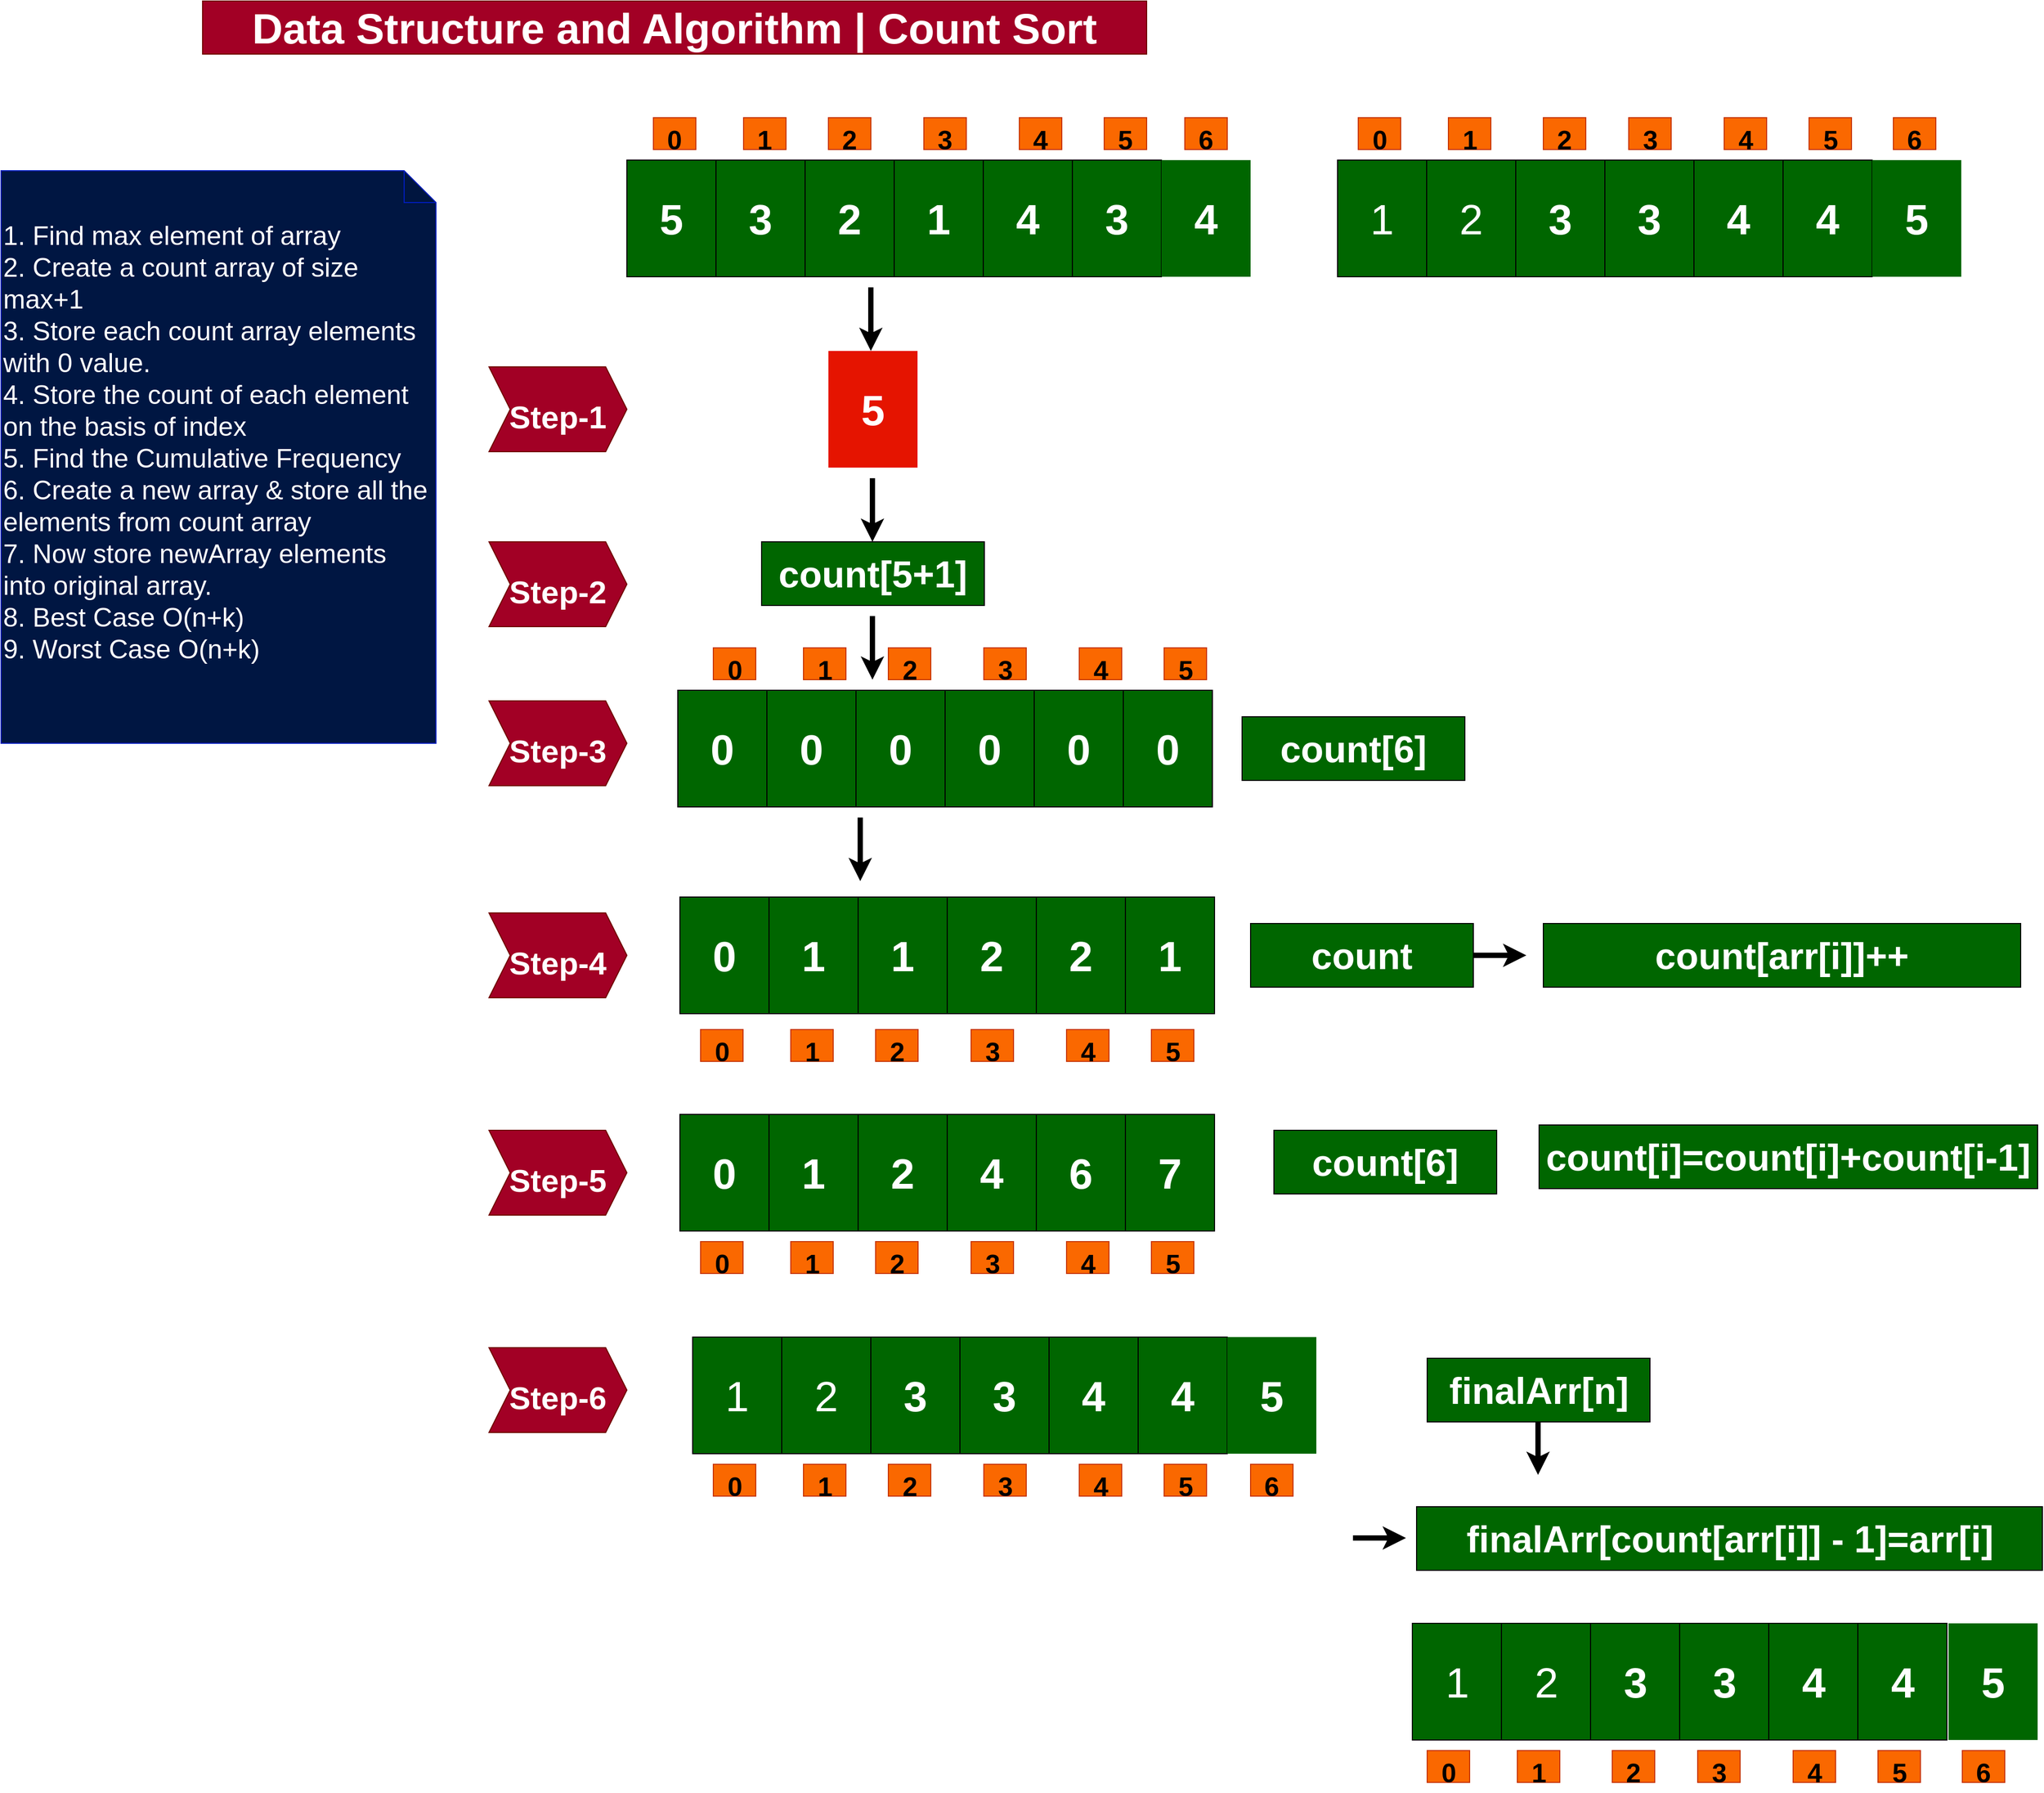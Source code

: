 <mxfile version="15.4.0" type="device"><diagram id="P6hFiLCrRRvm99fajC2Z" name="Page-1"><mxGraphModel dx="2326" dy="1727" grid="1" gridSize="10" guides="1" tooltips="1" connect="1" arrows="1" fold="1" page="1" pageScale="1" pageWidth="850" pageHeight="1100" math="0" shadow="0"><root><mxCell id="0"/><mxCell id="1" parent="0"/><mxCell id="8eHmPgFWq1E4BSLs0zsO-1" value="&lt;span&gt;&lt;font style=&quot;font-size: 40px&quot;&gt;Data Structure and Algorithm | Count Sort&lt;/font&gt;&lt;/span&gt;" style="rounded=0;whiteSpace=wrap;html=1;fillColor=#a20025;strokeColor=#6F0000;fontColor=#ffffff;fontStyle=1" vertex="1" parent="1"><mxGeometry x="-70" y="-40" width="890" height="50" as="geometry"/></mxCell><mxCell id="8eHmPgFWq1E4BSLs0zsO-3" value="&lt;span&gt;&lt;font&gt;&lt;span style=&quot;font-size: 25px ; font-weight: normal&quot;&gt;1. Find max element of array&lt;/span&gt;&lt;br&gt;&lt;span style=&quot;font-size: 25px ; font-weight: normal&quot;&gt;2. Create a count array of size max+1&lt;/span&gt;&lt;br&gt;&lt;span style=&quot;font-size: 25px ; font-weight: normal&quot;&gt;3. Store each count array elements with 0 value.&lt;/span&gt;&lt;br&gt;&lt;span style=&quot;font-size: 25px ; font-weight: normal&quot;&gt;4. &lt;/span&gt;&lt;span style=&quot;font-size: 25px ; font-weight: 400&quot;&gt;Store the count of each element on the basis of index&lt;br&gt;&lt;/span&gt;&lt;/font&gt;&lt;/span&gt;&lt;span style=&quot;font-size: 25px ; font-weight: 400&quot;&gt;5. Find the Cumulative Frequency&lt;br&gt;&lt;/span&gt;&lt;span style=&quot;font-size: 25px ; font-weight: 400&quot;&gt;6. Create a new array &amp;amp; store all the elements from count array&amp;nbsp;&lt;br&gt;7. Now store newArray elements into original array.&lt;/span&gt;&lt;span&gt;&lt;font&gt;&lt;br&gt;&lt;span style=&quot;font-size: 25px ; font-weight: normal&quot;&gt;8. Best Case O(n+k)&lt;br&gt;9. Worst&lt;/span&gt;&lt;/font&gt;&lt;/span&gt;&lt;span style=&quot;font-size: 25px ; font-weight: 400&quot;&gt;&amp;nbsp;Case O(n+k)&lt;/span&gt;&lt;span&gt;&lt;font style=&quot;font-size: 25px&quot;&gt;&lt;span style=&quot;font-weight: normal&quot;&gt;&lt;br&gt;&lt;/span&gt;&lt;br&gt;&lt;/font&gt;&lt;/span&gt;" style="shape=note;whiteSpace=wrap;html=1;backgroundOutline=1;darkOpacity=0.05;align=left;fontStyle=1;fillColor=#001642;strokeColor=#001DBC;fontColor=#ffffff;" vertex="1" parent="1"><mxGeometry x="-260" y="120" width="410" height="540" as="geometry"/></mxCell><mxCell id="8eHmPgFWq1E4BSLs0zsO-4" value="" style="shape=table;startSize=0;container=1;collapsible=0;childLayout=tableLayout;fontStyle=1;fontSize=40;fillColor=#006600;fontColor=#FFFFFF;" vertex="1" parent="1"><mxGeometry x="330" y="110" width="504" height="110" as="geometry"/></mxCell><mxCell id="8eHmPgFWq1E4BSLs0zsO-5" value="" style="shape=partialRectangle;collapsible=0;dropTarget=0;pointerEvents=0;fillColor=none;top=0;left=0;bottom=0;right=0;points=[[0,0.5],[1,0.5]];portConstraint=eastwest;" vertex="1" parent="8eHmPgFWq1E4BSLs0zsO-4"><mxGeometry width="504" height="110" as="geometry"/></mxCell><mxCell id="8eHmPgFWq1E4BSLs0zsO-6" value="&lt;b&gt;&lt;font color=&quot;#ffffff&quot; style=&quot;font-size: 40px&quot;&gt;5&lt;/font&gt;&lt;/b&gt;" style="shape=partialRectangle;html=1;whiteSpace=wrap;connectable=0;overflow=hidden;fillColor=none;top=0;left=0;bottom=0;right=0;pointerEvents=1;" vertex="1" parent="8eHmPgFWq1E4BSLs0zsO-5"><mxGeometry width="84" height="110" as="geometry"><mxRectangle width="84" height="110" as="alternateBounds"/></mxGeometry></mxCell><mxCell id="8eHmPgFWq1E4BSLs0zsO-7" value="&lt;span style=&quot;font-size: 40px;&quot;&gt;&lt;b style=&quot;font-size: 40px;&quot;&gt;3&lt;/b&gt;&lt;/span&gt;" style="shape=partialRectangle;html=1;whiteSpace=wrap;connectable=0;overflow=hidden;fillColor=none;top=0;left=0;bottom=0;right=0;pointerEvents=1;fontColor=#FFFFFF;fontSize=40;" vertex="1" parent="8eHmPgFWq1E4BSLs0zsO-5"><mxGeometry x="84" width="84" height="110" as="geometry"><mxRectangle width="84" height="110" as="alternateBounds"/></mxGeometry></mxCell><mxCell id="8eHmPgFWq1E4BSLs0zsO-8" value="&lt;span style=&quot;font-size: 40px;&quot;&gt;2&lt;/span&gt;" style="shape=partialRectangle;html=1;whiteSpace=wrap;connectable=0;overflow=hidden;fillColor=none;top=0;left=0;bottom=0;right=0;pointerEvents=1;fontColor=#FFFFFF;fontStyle=1;fontSize=40;" vertex="1" parent="8eHmPgFWq1E4BSLs0zsO-5"><mxGeometry x="168" width="84" height="110" as="geometry"><mxRectangle width="84" height="110" as="alternateBounds"/></mxGeometry></mxCell><mxCell id="8eHmPgFWq1E4BSLs0zsO-9" value="&lt;span style=&quot;font-size: 40px;&quot;&gt;1&lt;/span&gt;" style="shape=partialRectangle;html=1;whiteSpace=wrap;connectable=0;overflow=hidden;fillColor=none;top=0;left=0;bottom=0;right=0;pointerEvents=1;fontColor=#FFFFFF;fontStyle=1;fontSize=40;" vertex="1" parent="8eHmPgFWq1E4BSLs0zsO-5"><mxGeometry x="252" width="84" height="110" as="geometry"><mxRectangle width="84" height="110" as="alternateBounds"/></mxGeometry></mxCell><mxCell id="8eHmPgFWq1E4BSLs0zsO-10" value="&lt;span style=&quot;font-size: 40px;&quot;&gt;&lt;span style=&quot;font-size: 40px;&quot;&gt;4&lt;/span&gt;&lt;/span&gt;" style="shape=partialRectangle;html=1;whiteSpace=wrap;connectable=0;overflow=hidden;fillColor=none;top=0;left=0;bottom=0;right=0;pointerEvents=1;fontColor=#FFFFFF;fontStyle=1;fontSize=40;" vertex="1" parent="8eHmPgFWq1E4BSLs0zsO-5"><mxGeometry x="336" width="84" height="110" as="geometry"><mxRectangle width="84" height="110" as="alternateBounds"/></mxGeometry></mxCell><mxCell id="8eHmPgFWq1E4BSLs0zsO-17" value="&lt;span style=&quot;font-size: 40px;&quot;&gt;&lt;span style=&quot;font-size: 40px;&quot;&gt;3&lt;/span&gt;&lt;/span&gt;" style="shape=partialRectangle;html=1;whiteSpace=wrap;connectable=0;overflow=hidden;fillColor=none;top=0;left=0;bottom=0;right=0;pointerEvents=1;fontColor=#FFFFFF;fontStyle=1;fontSize=40;" vertex="1" parent="8eHmPgFWq1E4BSLs0zsO-5"><mxGeometry x="420" width="84" height="110" as="geometry"><mxRectangle width="84" height="110" as="alternateBounds"/></mxGeometry></mxCell><mxCell id="8eHmPgFWq1E4BSLs0zsO-18" value="&lt;font size=&quot;1&quot;&gt;&lt;b style=&quot;font-size: 25px&quot;&gt;0&lt;/b&gt;&lt;/font&gt;" style="rounded=0;whiteSpace=wrap;html=1;fontSize=40;fontColor=#000000;fillColor=#fa6800;strokeColor=#C73500;" vertex="1" parent="1"><mxGeometry x="355" y="70" width="40" height="30" as="geometry"/></mxCell><mxCell id="8eHmPgFWq1E4BSLs0zsO-19" value="&lt;font size=&quot;1&quot;&gt;&lt;b style=&quot;font-size: 25px&quot;&gt;2&lt;/b&gt;&lt;/font&gt;" style="rounded=0;whiteSpace=wrap;html=1;fontSize=40;fontColor=#000000;fillColor=#fa6800;strokeColor=#C73500;" vertex="1" parent="1"><mxGeometry x="520" y="70" width="40" height="30" as="geometry"/></mxCell><mxCell id="8eHmPgFWq1E4BSLs0zsO-20" value="&lt;font size=&quot;1&quot;&gt;&lt;b style=&quot;font-size: 25px&quot;&gt;1&lt;/b&gt;&lt;/font&gt;" style="rounded=0;whiteSpace=wrap;html=1;fontSize=40;fontColor=#000000;fillColor=#fa6800;strokeColor=#C73500;" vertex="1" parent="1"><mxGeometry x="440" y="70" width="40" height="30" as="geometry"/></mxCell><mxCell id="8eHmPgFWq1E4BSLs0zsO-21" value="&lt;font size=&quot;1&quot;&gt;&lt;b style=&quot;font-size: 25px&quot;&gt;4&lt;/b&gt;&lt;/font&gt;" style="rounded=0;whiteSpace=wrap;html=1;fontSize=40;fontColor=#000000;fillColor=#fa6800;strokeColor=#C73500;" vertex="1" parent="1"><mxGeometry x="700" y="70" width="40" height="30" as="geometry"/></mxCell><mxCell id="8eHmPgFWq1E4BSLs0zsO-22" value="&lt;font size=&quot;1&quot;&gt;&lt;b style=&quot;font-size: 25px&quot;&gt;3&lt;/b&gt;&lt;/font&gt;" style="rounded=0;whiteSpace=wrap;html=1;fontSize=40;fontColor=#000000;fillColor=#fa6800;strokeColor=#C73500;" vertex="1" parent="1"><mxGeometry x="610" y="70" width="40" height="30" as="geometry"/></mxCell><mxCell id="8eHmPgFWq1E4BSLs0zsO-23" value="&lt;font size=&quot;1&quot;&gt;&lt;b style=&quot;font-size: 25px&quot;&gt;5&lt;/b&gt;&lt;/font&gt;" style="rounded=0;whiteSpace=wrap;html=1;fontSize=40;fontColor=#000000;fillColor=#fa6800;strokeColor=#C73500;" vertex="1" parent="1"><mxGeometry x="780" y="70" width="40" height="30" as="geometry"/></mxCell><mxCell id="8eHmPgFWq1E4BSLs0zsO-24" value="" style="shape=table;startSize=0;container=1;collapsible=0;childLayout=tableLayout;fontStyle=1;fontSize=40;fillColor=#006600;fontColor=#FFFFFF;" vertex="1" parent="1"><mxGeometry x="330" y="110" width="504" height="110" as="geometry"/></mxCell><mxCell id="8eHmPgFWq1E4BSLs0zsO-25" value="" style="shape=partialRectangle;collapsible=0;dropTarget=0;pointerEvents=0;fillColor=none;top=0;left=0;bottom=0;right=0;points=[[0,0.5],[1,0.5]];portConstraint=eastwest;" vertex="1" parent="8eHmPgFWq1E4BSLs0zsO-24"><mxGeometry width="504" height="110" as="geometry"/></mxCell><mxCell id="8eHmPgFWq1E4BSLs0zsO-26" value="&lt;b&gt;&lt;font color=&quot;#ffffff&quot; style=&quot;font-size: 40px&quot;&gt;5&lt;/font&gt;&lt;/b&gt;" style="shape=partialRectangle;html=1;whiteSpace=wrap;connectable=0;overflow=hidden;fillColor=none;top=0;left=0;bottom=0;right=0;pointerEvents=1;" vertex="1" parent="8eHmPgFWq1E4BSLs0zsO-25"><mxGeometry width="84" height="110" as="geometry"><mxRectangle width="84" height="110" as="alternateBounds"/></mxGeometry></mxCell><mxCell id="8eHmPgFWq1E4BSLs0zsO-27" value="&lt;span style=&quot;font-size: 40px;&quot;&gt;&lt;b style=&quot;font-size: 40px;&quot;&gt;3&lt;/b&gt;&lt;/span&gt;" style="shape=partialRectangle;html=1;whiteSpace=wrap;connectable=0;overflow=hidden;fillColor=none;top=0;left=0;bottom=0;right=0;pointerEvents=1;fontColor=#FFFFFF;fontSize=40;" vertex="1" parent="8eHmPgFWq1E4BSLs0zsO-25"><mxGeometry x="84" width="84" height="110" as="geometry"><mxRectangle width="84" height="110" as="alternateBounds"/></mxGeometry></mxCell><mxCell id="8eHmPgFWq1E4BSLs0zsO-28" value="&lt;span style=&quot;font-size: 40px;&quot;&gt;2&lt;/span&gt;" style="shape=partialRectangle;html=1;whiteSpace=wrap;connectable=0;overflow=hidden;fillColor=none;top=0;left=0;bottom=0;right=0;pointerEvents=1;fontColor=#FFFFFF;fontStyle=1;fontSize=40;" vertex="1" parent="8eHmPgFWq1E4BSLs0zsO-25"><mxGeometry x="168" width="84" height="110" as="geometry"><mxRectangle width="84" height="110" as="alternateBounds"/></mxGeometry></mxCell><mxCell id="8eHmPgFWq1E4BSLs0zsO-29" value="&lt;span style=&quot;font-size: 40px;&quot;&gt;1&lt;/span&gt;" style="shape=partialRectangle;html=1;whiteSpace=wrap;connectable=0;overflow=hidden;fillColor=none;top=0;left=0;bottom=0;right=0;pointerEvents=1;fontColor=#FFFFFF;fontStyle=1;fontSize=40;" vertex="1" parent="8eHmPgFWq1E4BSLs0zsO-25"><mxGeometry x="252" width="84" height="110" as="geometry"><mxRectangle width="84" height="110" as="alternateBounds"/></mxGeometry></mxCell><mxCell id="8eHmPgFWq1E4BSLs0zsO-30" value="&lt;span style=&quot;font-size: 40px;&quot;&gt;&lt;span style=&quot;font-size: 40px;&quot;&gt;4&lt;/span&gt;&lt;/span&gt;" style="shape=partialRectangle;html=1;whiteSpace=wrap;connectable=0;overflow=hidden;fillColor=none;top=0;left=0;bottom=0;right=0;pointerEvents=1;fontColor=#FFFFFF;fontStyle=1;fontSize=40;" vertex="1" parent="8eHmPgFWq1E4BSLs0zsO-25"><mxGeometry x="336" width="84" height="110" as="geometry"><mxRectangle width="84" height="110" as="alternateBounds"/></mxGeometry></mxCell><mxCell id="8eHmPgFWq1E4BSLs0zsO-31" value="&lt;span style=&quot;font-size: 40px;&quot;&gt;&lt;span style=&quot;font-size: 40px;&quot;&gt;3&lt;/span&gt;&lt;/span&gt;" style="shape=partialRectangle;html=1;whiteSpace=wrap;connectable=0;overflow=hidden;fillColor=none;top=0;left=0;bottom=0;right=0;pointerEvents=1;fontColor=#FFFFFF;fontStyle=1;fontSize=40;" vertex="1" parent="8eHmPgFWq1E4BSLs0zsO-25"><mxGeometry x="420" width="84" height="110" as="geometry"><mxRectangle width="84" height="110" as="alternateBounds"/></mxGeometry></mxCell><mxCell id="8eHmPgFWq1E4BSLs0zsO-32" value="&lt;font size=&quot;1&quot;&gt;&lt;b style=&quot;font-size: 25px&quot;&gt;5&lt;/b&gt;&lt;/font&gt;" style="rounded=0;whiteSpace=wrap;html=1;fontSize=40;fontColor=#000000;fillColor=#fa6800;strokeColor=#C73500;" vertex="1" parent="1"><mxGeometry x="780" y="70" width="40" height="30" as="geometry"/></mxCell><mxCell id="8eHmPgFWq1E4BSLs0zsO-33" value="&lt;font size=&quot;1&quot;&gt;&lt;b style=&quot;font-size: 25px&quot;&gt;4&lt;/b&gt;&lt;/font&gt;" style="rounded=0;whiteSpace=wrap;html=1;fontSize=40;fontColor=#000000;fillColor=#fa6800;strokeColor=#C73500;" vertex="1" parent="1"><mxGeometry x="700" y="70" width="40" height="30" as="geometry"/></mxCell><mxCell id="8eHmPgFWq1E4BSLs0zsO-34" value="&lt;font size=&quot;1&quot;&gt;&lt;b style=&quot;font-size: 25px&quot;&gt;3&lt;/b&gt;&lt;/font&gt;" style="rounded=0;whiteSpace=wrap;html=1;fontSize=40;fontColor=#000000;fillColor=#fa6800;strokeColor=#C73500;" vertex="1" parent="1"><mxGeometry x="610" y="70" width="40" height="30" as="geometry"/></mxCell><mxCell id="8eHmPgFWq1E4BSLs0zsO-35" value="&lt;font size=&quot;1&quot;&gt;&lt;b style=&quot;font-size: 25px&quot;&gt;2&lt;/b&gt;&lt;/font&gt;" style="rounded=0;whiteSpace=wrap;html=1;fontSize=40;fontColor=#000000;fillColor=#fa6800;strokeColor=#C73500;" vertex="1" parent="1"><mxGeometry x="520" y="70" width="40" height="30" as="geometry"/></mxCell><mxCell id="8eHmPgFWq1E4BSLs0zsO-36" value="" style="endArrow=classic;html=1;rounded=0;fontSize=50;fontColor=#FFFFFF;edgeStyle=orthogonalEdgeStyle;strokeWidth=5;" edge="1" parent="1"><mxGeometry width="50" height="50" relative="1" as="geometry"><mxPoint x="560" y="230" as="sourcePoint"/><mxPoint x="560" y="290" as="targetPoint"/></mxGeometry></mxCell><mxCell id="8eHmPgFWq1E4BSLs0zsO-37" value="&lt;b&gt;&lt;font color=&quot;#ffffff&quot; style=&quot;font-size: 40px&quot;&gt;5&lt;/font&gt;&lt;/b&gt;" style="shape=partialRectangle;html=1;whiteSpace=wrap;connectable=0;overflow=hidden;fillColor=#e51400;top=0;left=0;bottom=0;right=0;pointerEvents=1;strokeColor=#B20000;fontColor=#ffffff;" vertex="1" parent="1"><mxGeometry x="520" y="290" width="84" height="110" as="geometry"><mxRectangle width="84" height="110" as="alternateBounds"/></mxGeometry></mxCell><mxCell id="8eHmPgFWq1E4BSLs0zsO-38" value="&lt;font style=&quot;font-size: 35px&quot;&gt;&lt;b style=&quot;font-size: 35px&quot;&gt;count[5+1]&lt;/b&gt;&lt;/font&gt;" style="rounded=0;whiteSpace=wrap;html=1;fontSize=35;fontColor=#FFFFFF;fillColor=#006600;" vertex="1" parent="1"><mxGeometry x="457" y="470" width="210" height="60" as="geometry"/></mxCell><mxCell id="8eHmPgFWq1E4BSLs0zsO-39" value="" style="endArrow=classic;html=1;rounded=0;fontSize=50;fontColor=#FFFFFF;edgeStyle=orthogonalEdgeStyle;strokeWidth=5;" edge="1" parent="1"><mxGeometry width="50" height="50" relative="1" as="geometry"><mxPoint x="561.5" y="410" as="sourcePoint"/><mxPoint x="561.5" y="470" as="targetPoint"/></mxGeometry></mxCell><mxCell id="8eHmPgFWq1E4BSLs0zsO-42" value="&lt;font style=&quot;font-size: 30px&quot;&gt;&lt;b&gt;Step-1&lt;/b&gt;&lt;/font&gt;" style="shape=step;perimeter=stepPerimeter;whiteSpace=wrap;html=1;fixedSize=1;fontSize=50;fontColor=#ffffff;fillColor=#a20025;strokeColor=#6F0000;" vertex="1" parent="1"><mxGeometry x="200" y="305" width="130" height="80" as="geometry"/></mxCell><mxCell id="8eHmPgFWq1E4BSLs0zsO-43" value="&lt;font style=&quot;font-size: 30px&quot;&gt;&lt;b&gt;Step-2&lt;/b&gt;&lt;/font&gt;" style="shape=step;perimeter=stepPerimeter;whiteSpace=wrap;html=1;fixedSize=1;fontSize=50;fontColor=#ffffff;fillColor=#a20025;strokeColor=#6F0000;" vertex="1" parent="1"><mxGeometry x="200" y="470" width="130" height="80" as="geometry"/></mxCell><mxCell id="8eHmPgFWq1E4BSLs0zsO-44" value="&lt;font style=&quot;font-size: 30px&quot;&gt;&lt;b&gt;Step-3&lt;/b&gt;&lt;/font&gt;" style="shape=step;perimeter=stepPerimeter;whiteSpace=wrap;html=1;fixedSize=1;fontSize=50;fontColor=#ffffff;fillColor=#a20025;strokeColor=#6F0000;" vertex="1" parent="1"><mxGeometry x="200" y="620" width="130" height="80" as="geometry"/></mxCell><mxCell id="8eHmPgFWq1E4BSLs0zsO-45" value="" style="endArrow=classic;html=1;rounded=0;fontSize=50;fontColor=#FFFFFF;edgeStyle=orthogonalEdgeStyle;strokeWidth=5;" edge="1" parent="1"><mxGeometry width="50" height="50" relative="1" as="geometry"><mxPoint x="561.5" y="540" as="sourcePoint"/><mxPoint x="561.5" y="600" as="targetPoint"/></mxGeometry></mxCell><mxCell id="8eHmPgFWq1E4BSLs0zsO-46" value="" style="shape=table;startSize=0;container=1;collapsible=0;childLayout=tableLayout;fontStyle=1;fontSize=40;fillColor=#006600;fontColor=#FFFFFF;" vertex="1" parent="1"><mxGeometry x="378" y="610" width="504" height="110" as="geometry"/></mxCell><mxCell id="8eHmPgFWq1E4BSLs0zsO-47" value="" style="shape=partialRectangle;collapsible=0;dropTarget=0;pointerEvents=0;fillColor=none;top=0;left=0;bottom=0;right=0;points=[[0,0.5],[1,0.5]];portConstraint=eastwest;" vertex="1" parent="8eHmPgFWq1E4BSLs0zsO-46"><mxGeometry width="504" height="110" as="geometry"/></mxCell><mxCell id="8eHmPgFWq1E4BSLs0zsO-48" value="&lt;b&gt;&lt;font color=&quot;#ffffff&quot; style=&quot;font-size: 40px&quot;&gt;0&lt;/font&gt;&lt;/b&gt;" style="shape=partialRectangle;html=1;whiteSpace=wrap;connectable=0;overflow=hidden;fillColor=none;top=0;left=0;bottom=0;right=0;pointerEvents=1;" vertex="1" parent="8eHmPgFWq1E4BSLs0zsO-47"><mxGeometry width="84" height="110" as="geometry"><mxRectangle width="84" height="110" as="alternateBounds"/></mxGeometry></mxCell><mxCell id="8eHmPgFWq1E4BSLs0zsO-49" value="&lt;span style=&quot;font-size: 40px&quot;&gt;&lt;b style=&quot;font-size: 40px&quot;&gt;0&lt;/b&gt;&lt;/span&gt;" style="shape=partialRectangle;html=1;whiteSpace=wrap;connectable=0;overflow=hidden;fillColor=none;top=0;left=0;bottom=0;right=0;pointerEvents=1;fontColor=#FFFFFF;fontSize=40;" vertex="1" parent="8eHmPgFWq1E4BSLs0zsO-47"><mxGeometry x="84" width="84" height="110" as="geometry"><mxRectangle width="84" height="110" as="alternateBounds"/></mxGeometry></mxCell><mxCell id="8eHmPgFWq1E4BSLs0zsO-50" value="&lt;span style=&quot;font-size: 40px&quot;&gt;0&lt;/span&gt;" style="shape=partialRectangle;html=1;whiteSpace=wrap;connectable=0;overflow=hidden;fillColor=none;top=0;left=0;bottom=0;right=0;pointerEvents=1;fontColor=#FFFFFF;fontStyle=1;fontSize=40;" vertex="1" parent="8eHmPgFWq1E4BSLs0zsO-47"><mxGeometry x="168" width="84" height="110" as="geometry"><mxRectangle width="84" height="110" as="alternateBounds"/></mxGeometry></mxCell><mxCell id="8eHmPgFWq1E4BSLs0zsO-51" value="&lt;span style=&quot;font-size: 40px&quot;&gt;0&lt;/span&gt;" style="shape=partialRectangle;html=1;whiteSpace=wrap;connectable=0;overflow=hidden;fillColor=none;top=0;left=0;bottom=0;right=0;pointerEvents=1;fontColor=#FFFFFF;fontStyle=1;fontSize=40;" vertex="1" parent="8eHmPgFWq1E4BSLs0zsO-47"><mxGeometry x="252" width="84" height="110" as="geometry"><mxRectangle width="84" height="110" as="alternateBounds"/></mxGeometry></mxCell><mxCell id="8eHmPgFWq1E4BSLs0zsO-52" value="&lt;span style=&quot;font-size: 40px&quot;&gt;&lt;span style=&quot;font-size: 40px&quot;&gt;0&lt;/span&gt;&lt;/span&gt;" style="shape=partialRectangle;html=1;whiteSpace=wrap;connectable=0;overflow=hidden;fillColor=none;top=0;left=0;bottom=0;right=0;pointerEvents=1;fontColor=#FFFFFF;fontStyle=1;fontSize=40;" vertex="1" parent="8eHmPgFWq1E4BSLs0zsO-47"><mxGeometry x="336" width="84" height="110" as="geometry"><mxRectangle width="84" height="110" as="alternateBounds"/></mxGeometry></mxCell><mxCell id="8eHmPgFWq1E4BSLs0zsO-53" value="&lt;span style=&quot;font-size: 40px&quot;&gt;&lt;span style=&quot;font-size: 40px&quot;&gt;0&lt;/span&gt;&lt;/span&gt;" style="shape=partialRectangle;html=1;whiteSpace=wrap;connectable=0;overflow=hidden;fillColor=none;top=0;left=0;bottom=0;right=0;pointerEvents=1;fontColor=#FFFFFF;fontStyle=1;fontSize=40;" vertex="1" parent="8eHmPgFWq1E4BSLs0zsO-47"><mxGeometry x="420" width="84" height="110" as="geometry"><mxRectangle width="84" height="110" as="alternateBounds"/></mxGeometry></mxCell><mxCell id="8eHmPgFWq1E4BSLs0zsO-54" value="&lt;font style=&quot;font-size: 30px&quot;&gt;&lt;b&gt;Step-4&lt;/b&gt;&lt;/font&gt;" style="shape=step;perimeter=stepPerimeter;whiteSpace=wrap;html=1;fixedSize=1;fontSize=50;fontColor=#ffffff;fillColor=#a20025;strokeColor=#6F0000;" vertex="1" parent="1"><mxGeometry x="200" y="820" width="130" height="80" as="geometry"/></mxCell><mxCell id="8eHmPgFWq1E4BSLs0zsO-55" value="" style="endArrow=classic;html=1;rounded=0;fontSize=50;fontColor=#FFFFFF;edgeStyle=orthogonalEdgeStyle;strokeWidth=5;" edge="1" parent="1"><mxGeometry width="50" height="50" relative="1" as="geometry"><mxPoint x="550" y="730" as="sourcePoint"/><mxPoint x="550" y="790" as="targetPoint"/></mxGeometry></mxCell><mxCell id="8eHmPgFWq1E4BSLs0zsO-56" value="" style="shape=table;startSize=0;container=1;collapsible=0;childLayout=tableLayout;fontStyle=1;fontSize=40;fillColor=#006600;fontColor=#FFFFFF;" vertex="1" parent="1"><mxGeometry x="380" y="805" width="504" height="110" as="geometry"/></mxCell><mxCell id="8eHmPgFWq1E4BSLs0zsO-57" value="" style="shape=partialRectangle;collapsible=0;dropTarget=0;pointerEvents=0;fillColor=none;top=0;left=0;bottom=0;right=0;points=[[0,0.5],[1,0.5]];portConstraint=eastwest;" vertex="1" parent="8eHmPgFWq1E4BSLs0zsO-56"><mxGeometry width="504" height="110" as="geometry"/></mxCell><mxCell id="8eHmPgFWq1E4BSLs0zsO-58" value="&lt;font color=&quot;#ffffff&quot;&gt;&lt;span style=&quot;font-size: 40px&quot;&gt;&lt;b&gt;0&lt;/b&gt;&lt;/span&gt;&lt;/font&gt;" style="shape=partialRectangle;html=1;whiteSpace=wrap;connectable=0;overflow=hidden;fillColor=none;top=0;left=0;bottom=0;right=0;pointerEvents=1;" vertex="1" parent="8eHmPgFWq1E4BSLs0zsO-57"><mxGeometry width="84" height="110" as="geometry"><mxRectangle width="84" height="110" as="alternateBounds"/></mxGeometry></mxCell><mxCell id="8eHmPgFWq1E4BSLs0zsO-59" value="&lt;span style=&quot;font-size: 40px&quot;&gt;&lt;b style=&quot;font-size: 40px&quot;&gt;1&lt;/b&gt;&lt;/span&gt;" style="shape=partialRectangle;html=1;whiteSpace=wrap;connectable=0;overflow=hidden;fillColor=none;top=0;left=0;bottom=0;right=0;pointerEvents=1;fontColor=#FFFFFF;fontSize=40;" vertex="1" parent="8eHmPgFWq1E4BSLs0zsO-57"><mxGeometry x="84" width="84" height="110" as="geometry"><mxRectangle width="84" height="110" as="alternateBounds"/></mxGeometry></mxCell><mxCell id="8eHmPgFWq1E4BSLs0zsO-60" value="&lt;span style=&quot;font-size: 40px&quot;&gt;1&lt;/span&gt;" style="shape=partialRectangle;html=1;whiteSpace=wrap;connectable=0;overflow=hidden;fillColor=none;top=0;left=0;bottom=0;right=0;pointerEvents=1;fontColor=#FFFFFF;fontStyle=1;fontSize=40;" vertex="1" parent="8eHmPgFWq1E4BSLs0zsO-57"><mxGeometry x="168" width="84" height="110" as="geometry"><mxRectangle width="84" height="110" as="alternateBounds"/></mxGeometry></mxCell><mxCell id="8eHmPgFWq1E4BSLs0zsO-61" value="&lt;span style=&quot;font-size: 40px&quot;&gt;2&lt;/span&gt;" style="shape=partialRectangle;html=1;whiteSpace=wrap;connectable=0;overflow=hidden;fillColor=none;top=0;left=0;bottom=0;right=0;pointerEvents=1;fontColor=#FFFFFF;fontStyle=1;fontSize=40;" vertex="1" parent="8eHmPgFWq1E4BSLs0zsO-57"><mxGeometry x="252" width="84" height="110" as="geometry"><mxRectangle width="84" height="110" as="alternateBounds"/></mxGeometry></mxCell><mxCell id="8eHmPgFWq1E4BSLs0zsO-62" value="&lt;span style=&quot;font-size: 40px&quot;&gt;&lt;span style=&quot;font-size: 40px&quot;&gt;2&lt;/span&gt;&lt;/span&gt;" style="shape=partialRectangle;html=1;whiteSpace=wrap;connectable=0;overflow=hidden;fillColor=none;top=0;left=0;bottom=0;right=0;pointerEvents=1;fontColor=#FFFFFF;fontStyle=1;fontSize=40;" vertex="1" parent="8eHmPgFWq1E4BSLs0zsO-57"><mxGeometry x="336" width="84" height="110" as="geometry"><mxRectangle width="84" height="110" as="alternateBounds"/></mxGeometry></mxCell><mxCell id="8eHmPgFWq1E4BSLs0zsO-63" value="&lt;span style=&quot;font-size: 40px&quot;&gt;&lt;span style=&quot;font-size: 40px&quot;&gt;1&lt;/span&gt;&lt;/span&gt;" style="shape=partialRectangle;html=1;whiteSpace=wrap;connectable=0;overflow=hidden;fillColor=none;top=0;left=0;bottom=0;right=0;pointerEvents=1;fontColor=#FFFFFF;fontStyle=1;fontSize=40;" vertex="1" parent="8eHmPgFWq1E4BSLs0zsO-57"><mxGeometry x="420" width="84" height="110" as="geometry"><mxRectangle width="84" height="110" as="alternateBounds"/></mxGeometry></mxCell><mxCell id="8eHmPgFWq1E4BSLs0zsO-64" value="&lt;font size=&quot;1&quot;&gt;&lt;b style=&quot;font-size: 25px&quot;&gt;0&lt;/b&gt;&lt;/font&gt;" style="rounded=0;whiteSpace=wrap;html=1;fontSize=40;fontColor=#000000;fillColor=#fa6800;strokeColor=#C73500;" vertex="1" parent="1"><mxGeometry x="399.5" y="930" width="40" height="30" as="geometry"/></mxCell><mxCell id="8eHmPgFWq1E4BSLs0zsO-65" value="&lt;font size=&quot;1&quot;&gt;&lt;b style=&quot;font-size: 25px&quot;&gt;1&lt;/b&gt;&lt;/font&gt;" style="rounded=0;whiteSpace=wrap;html=1;fontSize=40;fontColor=#000000;fillColor=#fa6800;strokeColor=#C73500;" vertex="1" parent="1"><mxGeometry x="484.5" y="930" width="40" height="30" as="geometry"/></mxCell><mxCell id="8eHmPgFWq1E4BSLs0zsO-66" value="&lt;font size=&quot;1&quot;&gt;&lt;b style=&quot;font-size: 25px&quot;&gt;5&lt;/b&gt;&lt;/font&gt;" style="rounded=0;whiteSpace=wrap;html=1;fontSize=40;fontColor=#000000;fillColor=#fa6800;strokeColor=#C73500;" vertex="1" parent="1"><mxGeometry x="824.5" y="930" width="40" height="30" as="geometry"/></mxCell><mxCell id="8eHmPgFWq1E4BSLs0zsO-67" value="&lt;font size=&quot;1&quot;&gt;&lt;b style=&quot;font-size: 25px&quot;&gt;4&lt;/b&gt;&lt;/font&gt;" style="rounded=0;whiteSpace=wrap;html=1;fontSize=40;fontColor=#000000;fillColor=#fa6800;strokeColor=#C73500;" vertex="1" parent="1"><mxGeometry x="744.5" y="930" width="40" height="30" as="geometry"/></mxCell><mxCell id="8eHmPgFWq1E4BSLs0zsO-68" value="&lt;font size=&quot;1&quot;&gt;&lt;b style=&quot;font-size: 25px&quot;&gt;3&lt;/b&gt;&lt;/font&gt;" style="rounded=0;whiteSpace=wrap;html=1;fontSize=40;fontColor=#000000;fillColor=#fa6800;strokeColor=#C73500;" vertex="1" parent="1"><mxGeometry x="654.5" y="930" width="40" height="30" as="geometry"/></mxCell><mxCell id="8eHmPgFWq1E4BSLs0zsO-69" value="&lt;font size=&quot;1&quot;&gt;&lt;b style=&quot;font-size: 25px&quot;&gt;2&lt;/b&gt;&lt;/font&gt;" style="rounded=0;whiteSpace=wrap;html=1;fontSize=40;fontColor=#000000;fillColor=#fa6800;strokeColor=#C73500;" vertex="1" parent="1"><mxGeometry x="564.5" y="930" width="40" height="30" as="geometry"/></mxCell><mxCell id="8eHmPgFWq1E4BSLs0zsO-70" value="&lt;span style=&quot;font-size: 40px;&quot;&gt;&lt;span style=&quot;font-size: 40px;&quot;&gt;3&lt;/span&gt;&lt;/span&gt;" style="shape=partialRectangle;html=1;whiteSpace=wrap;connectable=0;overflow=hidden;fillColor=none;top=0;left=0;bottom=0;right=0;pointerEvents=1;fontColor=#FFFFFF;fontStyle=1;fontSize=40;" vertex="1" parent="1"><mxGeometry x="834" y="110" width="84" height="110" as="geometry"><mxRectangle width="84" height="110" as="alternateBounds"/></mxGeometry></mxCell><mxCell id="8eHmPgFWq1E4BSLs0zsO-71" value="4" style="shape=partialRectangle;html=1;whiteSpace=wrap;connectable=0;overflow=hidden;fillColor=#006600;top=0;left=0;bottom=0;right=0;pointerEvents=1;fontColor=#ffffff;fontStyle=1;fontSize=40;strokeColor=#005700;" vertex="1" parent="1"><mxGeometry x="834" y="110" width="84" height="110" as="geometry"><mxRectangle width="84" height="110" as="alternateBounds"/></mxGeometry></mxCell><mxCell id="8eHmPgFWq1E4BSLs0zsO-72" value="&lt;span style=&quot;font-size: 25px&quot;&gt;&lt;b&gt;6&lt;/b&gt;&lt;/span&gt;" style="rounded=0;whiteSpace=wrap;html=1;fontSize=40;fontColor=#000000;fillColor=#fa6800;strokeColor=#C73500;" vertex="1" parent="1"><mxGeometry x="856" y="70" width="40" height="30" as="geometry"/></mxCell><mxCell id="8eHmPgFWq1E4BSLs0zsO-73" value="&lt;font style=&quot;font-size: 30px&quot;&gt;&lt;b&gt;Step-5&lt;/b&gt;&lt;/font&gt;" style="shape=step;perimeter=stepPerimeter;whiteSpace=wrap;html=1;fixedSize=1;fontSize=50;fontColor=#ffffff;fillColor=#a20025;strokeColor=#6F0000;" vertex="1" parent="1"><mxGeometry x="200" y="1025" width="130" height="80" as="geometry"/></mxCell><mxCell id="8eHmPgFWq1E4BSLs0zsO-74" value="" style="shape=table;startSize=0;container=1;collapsible=0;childLayout=tableLayout;fontStyle=1;fontSize=40;fillColor=#006600;fontColor=#FFFFFF;" vertex="1" parent="1"><mxGeometry x="380" y="1010" width="504" height="110" as="geometry"/></mxCell><mxCell id="8eHmPgFWq1E4BSLs0zsO-75" value="" style="shape=partialRectangle;collapsible=0;dropTarget=0;pointerEvents=0;fillColor=none;top=0;left=0;bottom=0;right=0;points=[[0,0.5],[1,0.5]];portConstraint=eastwest;" vertex="1" parent="8eHmPgFWq1E4BSLs0zsO-74"><mxGeometry width="504" height="110" as="geometry"/></mxCell><mxCell id="8eHmPgFWq1E4BSLs0zsO-76" value="&lt;font color=&quot;#ffffff&quot;&gt;&lt;span style=&quot;font-size: 40px&quot;&gt;&lt;b&gt;0&lt;/b&gt;&lt;/span&gt;&lt;/font&gt;" style="shape=partialRectangle;html=1;whiteSpace=wrap;connectable=0;overflow=hidden;fillColor=none;top=0;left=0;bottom=0;right=0;pointerEvents=1;" vertex="1" parent="8eHmPgFWq1E4BSLs0zsO-75"><mxGeometry width="84" height="110" as="geometry"><mxRectangle width="84" height="110" as="alternateBounds"/></mxGeometry></mxCell><mxCell id="8eHmPgFWq1E4BSLs0zsO-77" value="&lt;span style=&quot;font-size: 40px&quot;&gt;&lt;b style=&quot;font-size: 40px&quot;&gt;1&lt;/b&gt;&lt;/span&gt;" style="shape=partialRectangle;html=1;whiteSpace=wrap;connectable=0;overflow=hidden;fillColor=none;top=0;left=0;bottom=0;right=0;pointerEvents=1;fontColor=#FFFFFF;fontSize=40;" vertex="1" parent="8eHmPgFWq1E4BSLs0zsO-75"><mxGeometry x="84" width="84" height="110" as="geometry"><mxRectangle width="84" height="110" as="alternateBounds"/></mxGeometry></mxCell><mxCell id="8eHmPgFWq1E4BSLs0zsO-78" value="&lt;span style=&quot;font-size: 40px&quot;&gt;2&lt;/span&gt;" style="shape=partialRectangle;html=1;whiteSpace=wrap;connectable=0;overflow=hidden;fillColor=none;top=0;left=0;bottom=0;right=0;pointerEvents=1;fontColor=#FFFFFF;fontStyle=1;fontSize=40;" vertex="1" parent="8eHmPgFWq1E4BSLs0zsO-75"><mxGeometry x="168" width="84" height="110" as="geometry"><mxRectangle width="84" height="110" as="alternateBounds"/></mxGeometry></mxCell><mxCell id="8eHmPgFWq1E4BSLs0zsO-79" value="&lt;span style=&quot;font-size: 40px&quot;&gt;4&lt;/span&gt;" style="shape=partialRectangle;html=1;whiteSpace=wrap;connectable=0;overflow=hidden;fillColor=none;top=0;left=0;bottom=0;right=0;pointerEvents=1;fontColor=#FFFFFF;fontStyle=1;fontSize=40;" vertex="1" parent="8eHmPgFWq1E4BSLs0zsO-75"><mxGeometry x="252" width="84" height="110" as="geometry"><mxRectangle width="84" height="110" as="alternateBounds"/></mxGeometry></mxCell><mxCell id="8eHmPgFWq1E4BSLs0zsO-80" value="&lt;span style=&quot;font-size: 40px&quot;&gt;&lt;span style=&quot;font-size: 40px&quot;&gt;6&lt;/span&gt;&lt;/span&gt;" style="shape=partialRectangle;html=1;whiteSpace=wrap;connectable=0;overflow=hidden;fillColor=none;top=0;left=0;bottom=0;right=0;pointerEvents=1;fontColor=#FFFFFF;fontStyle=1;fontSize=40;" vertex="1" parent="8eHmPgFWq1E4BSLs0zsO-75"><mxGeometry x="336" width="84" height="110" as="geometry"><mxRectangle width="84" height="110" as="alternateBounds"/></mxGeometry></mxCell><mxCell id="8eHmPgFWq1E4BSLs0zsO-81" value="&lt;span style=&quot;font-size: 40px&quot;&gt;&lt;span style=&quot;font-size: 40px&quot;&gt;7&lt;/span&gt;&lt;/span&gt;" style="shape=partialRectangle;html=1;whiteSpace=wrap;connectable=0;overflow=hidden;fillColor=none;top=0;left=0;bottom=0;right=0;pointerEvents=1;fontColor=#FFFFFF;fontStyle=1;fontSize=40;" vertex="1" parent="8eHmPgFWq1E4BSLs0zsO-75"><mxGeometry x="420" width="84" height="110" as="geometry"><mxRectangle width="84" height="110" as="alternateBounds"/></mxGeometry></mxCell><mxCell id="8eHmPgFWq1E4BSLs0zsO-83" value="&lt;font size=&quot;1&quot;&gt;&lt;b style=&quot;font-size: 25px&quot;&gt;0&lt;/b&gt;&lt;/font&gt;" style="rounded=0;whiteSpace=wrap;html=1;fontSize=40;fontColor=#000000;fillColor=#fa6800;strokeColor=#C73500;" vertex="1" parent="1"><mxGeometry x="399.5" y="1130" width="40" height="30" as="geometry"/></mxCell><mxCell id="8eHmPgFWq1E4BSLs0zsO-84" value="&lt;font size=&quot;1&quot;&gt;&lt;b style=&quot;font-size: 25px&quot;&gt;1&lt;/b&gt;&lt;/font&gt;" style="rounded=0;whiteSpace=wrap;html=1;fontSize=40;fontColor=#000000;fillColor=#fa6800;strokeColor=#C73500;" vertex="1" parent="1"><mxGeometry x="484.5" y="1130" width="40" height="30" as="geometry"/></mxCell><mxCell id="8eHmPgFWq1E4BSLs0zsO-85" value="&lt;font size=&quot;1&quot;&gt;&lt;b style=&quot;font-size: 25px&quot;&gt;5&lt;/b&gt;&lt;/font&gt;" style="rounded=0;whiteSpace=wrap;html=1;fontSize=40;fontColor=#000000;fillColor=#fa6800;strokeColor=#C73500;" vertex="1" parent="1"><mxGeometry x="824.5" y="1130" width="40" height="30" as="geometry"/></mxCell><mxCell id="8eHmPgFWq1E4BSLs0zsO-86" value="&lt;font size=&quot;1&quot;&gt;&lt;b style=&quot;font-size: 25px&quot;&gt;4&lt;/b&gt;&lt;/font&gt;" style="rounded=0;whiteSpace=wrap;html=1;fontSize=40;fontColor=#000000;fillColor=#fa6800;strokeColor=#C73500;" vertex="1" parent="1"><mxGeometry x="744.5" y="1130" width="40" height="30" as="geometry"/></mxCell><mxCell id="8eHmPgFWq1E4BSLs0zsO-87" value="&lt;font size=&quot;1&quot;&gt;&lt;b style=&quot;font-size: 25px&quot;&gt;3&lt;/b&gt;&lt;/font&gt;" style="rounded=0;whiteSpace=wrap;html=1;fontSize=40;fontColor=#000000;fillColor=#fa6800;strokeColor=#C73500;" vertex="1" parent="1"><mxGeometry x="654.5" y="1130" width="40" height="30" as="geometry"/></mxCell><mxCell id="8eHmPgFWq1E4BSLs0zsO-88" value="&lt;font size=&quot;1&quot;&gt;&lt;b style=&quot;font-size: 25px&quot;&gt;2&lt;/b&gt;&lt;/font&gt;" style="rounded=0;whiteSpace=wrap;html=1;fontSize=40;fontColor=#000000;fillColor=#fa6800;strokeColor=#C73500;" vertex="1" parent="1"><mxGeometry x="564.5" y="1130" width="40" height="30" as="geometry"/></mxCell><mxCell id="8eHmPgFWq1E4BSLs0zsO-89" value="&lt;font style=&quot;font-size: 30px&quot;&gt;&lt;b&gt;Step-6&lt;/b&gt;&lt;/font&gt;" style="shape=step;perimeter=stepPerimeter;whiteSpace=wrap;html=1;fixedSize=1;fontSize=50;fontColor=#ffffff;fillColor=#a20025;strokeColor=#6F0000;" vertex="1" parent="1"><mxGeometry x="200" y="1230" width="130" height="80" as="geometry"/></mxCell><mxCell id="8eHmPgFWq1E4BSLs0zsO-90" value="" style="shape=table;startSize=0;container=1;collapsible=0;childLayout=tableLayout;fontStyle=1;fontSize=40;fillColor=#006600;fontColor=#FFFFFF;" vertex="1" parent="1"><mxGeometry x="392" y="1220" width="504" height="110" as="geometry"/></mxCell><mxCell id="8eHmPgFWq1E4BSLs0zsO-91" value="" style="shape=partialRectangle;collapsible=0;dropTarget=0;pointerEvents=0;fillColor=none;top=0;left=0;bottom=0;right=0;points=[[0,0.5],[1,0.5]];portConstraint=eastwest;" vertex="1" parent="8eHmPgFWq1E4BSLs0zsO-90"><mxGeometry width="504" height="110" as="geometry"/></mxCell><mxCell id="8eHmPgFWq1E4BSLs0zsO-92" value="" style="shape=partialRectangle;html=1;whiteSpace=wrap;connectable=0;overflow=hidden;fillColor=none;top=0;left=0;bottom=0;right=0;pointerEvents=1;" vertex="1" parent="8eHmPgFWq1E4BSLs0zsO-91"><mxGeometry width="84" height="110" as="geometry"><mxRectangle width="84" height="110" as="alternateBounds"/></mxGeometry></mxCell><mxCell id="8eHmPgFWq1E4BSLs0zsO-93" value="" style="shape=partialRectangle;html=1;whiteSpace=wrap;connectable=0;overflow=hidden;fillColor=none;top=0;left=0;bottom=0;right=0;pointerEvents=1;fontColor=#FFFFFF;fontSize=40;" vertex="1" parent="8eHmPgFWq1E4BSLs0zsO-91"><mxGeometry x="84" width="84" height="110" as="geometry"><mxRectangle width="84" height="110" as="alternateBounds"/></mxGeometry></mxCell><mxCell id="8eHmPgFWq1E4BSLs0zsO-94" value="" style="shape=partialRectangle;html=1;whiteSpace=wrap;connectable=0;overflow=hidden;fillColor=none;top=0;left=0;bottom=0;right=0;pointerEvents=1;fontColor=#FFFFFF;fontStyle=1;fontSize=40;" vertex="1" parent="8eHmPgFWq1E4BSLs0zsO-91"><mxGeometry x="168" width="84" height="110" as="geometry"><mxRectangle width="84" height="110" as="alternateBounds"/></mxGeometry></mxCell><mxCell id="8eHmPgFWq1E4BSLs0zsO-95" value="" style="shape=partialRectangle;html=1;whiteSpace=wrap;connectable=0;overflow=hidden;fillColor=none;top=0;left=0;bottom=0;right=0;pointerEvents=1;fontColor=#FFFFFF;fontStyle=1;fontSize=40;" vertex="1" parent="8eHmPgFWq1E4BSLs0zsO-91"><mxGeometry x="252" width="84" height="110" as="geometry"><mxRectangle width="84" height="110" as="alternateBounds"/></mxGeometry></mxCell><mxCell id="8eHmPgFWq1E4BSLs0zsO-96" value="" style="shape=partialRectangle;html=1;whiteSpace=wrap;connectable=0;overflow=hidden;fillColor=none;top=0;left=0;bottom=0;right=0;pointerEvents=1;fontColor=#FFFFFF;fontStyle=1;fontSize=40;" vertex="1" parent="8eHmPgFWq1E4BSLs0zsO-91"><mxGeometry x="336" width="84" height="110" as="geometry"><mxRectangle width="84" height="110" as="alternateBounds"/></mxGeometry></mxCell><mxCell id="8eHmPgFWq1E4BSLs0zsO-97" value="" style="shape=partialRectangle;html=1;whiteSpace=wrap;connectable=0;overflow=hidden;fillColor=none;top=0;left=0;bottom=0;right=0;pointerEvents=1;fontColor=#FFFFFF;fontStyle=1;fontSize=40;" vertex="1" parent="8eHmPgFWq1E4BSLs0zsO-91"><mxGeometry x="420" width="84" height="110" as="geometry"><mxRectangle width="84" height="110" as="alternateBounds"/></mxGeometry></mxCell><mxCell id="8eHmPgFWq1E4BSLs0zsO-98" value="&lt;font style=&quot;font-size: 35px&quot;&gt;&lt;b style=&quot;font-size: 35px&quot;&gt;count[6]&lt;/b&gt;&lt;/font&gt;" style="rounded=0;whiteSpace=wrap;html=1;fontSize=35;fontColor=#FFFFFF;fillColor=#006600;" vertex="1" parent="1"><mxGeometry x="910" y="635" width="210" height="60" as="geometry"/></mxCell><mxCell id="8eHmPgFWq1E4BSLs0zsO-99" value="&lt;font style=&quot;font-size: 35px&quot;&gt;&lt;b style=&quot;font-size: 35px&quot;&gt;count&lt;/b&gt;&lt;/font&gt;" style="rounded=0;whiteSpace=wrap;html=1;fontSize=35;fontColor=#FFFFFF;fillColor=#006600;" vertex="1" parent="1"><mxGeometry x="918" y="830" width="210" height="60" as="geometry"/></mxCell><mxCell id="8eHmPgFWq1E4BSLs0zsO-100" value="&lt;font style=&quot;font-size: 35px&quot;&gt;&lt;b style=&quot;font-size: 35px&quot;&gt;count[6]&lt;/b&gt;&lt;/font&gt;" style="rounded=0;whiteSpace=wrap;html=1;fontSize=35;fontColor=#FFFFFF;fillColor=#006600;" vertex="1" parent="1"><mxGeometry x="940" y="1025" width="210" height="60" as="geometry"/></mxCell><mxCell id="8eHmPgFWq1E4BSLs0zsO-101" value="&lt;font style=&quot;font-size: 35px&quot;&gt;&lt;b style=&quot;font-size: 35px&quot;&gt;finalArr[n]&lt;/b&gt;&lt;/font&gt;" style="rounded=0;whiteSpace=wrap;html=1;fontSize=35;fontColor=#FFFFFF;fillColor=#006600;" vertex="1" parent="1"><mxGeometry x="1084.5" y="1240" width="210" height="60" as="geometry"/></mxCell><mxCell id="8eHmPgFWq1E4BSLs0zsO-102" value="&lt;font size=&quot;1&quot;&gt;&lt;b style=&quot;font-size: 25px&quot;&gt;0&lt;/b&gt;&lt;/font&gt;" style="rounded=0;whiteSpace=wrap;html=1;fontSize=40;fontColor=#000000;fillColor=#fa6800;strokeColor=#C73500;" vertex="1" parent="1"><mxGeometry x="411.5" y="1340" width="40" height="30" as="geometry"/></mxCell><mxCell id="8eHmPgFWq1E4BSLs0zsO-103" value="&lt;font size=&quot;1&quot;&gt;&lt;b style=&quot;font-size: 25px&quot;&gt;1&lt;/b&gt;&lt;/font&gt;" style="rounded=0;whiteSpace=wrap;html=1;fontSize=40;fontColor=#000000;fillColor=#fa6800;strokeColor=#C73500;" vertex="1" parent="1"><mxGeometry x="496.5" y="1340" width="40" height="30" as="geometry"/></mxCell><mxCell id="8eHmPgFWq1E4BSLs0zsO-104" value="&lt;font size=&quot;1&quot;&gt;&lt;b style=&quot;font-size: 25px&quot;&gt;5&lt;/b&gt;&lt;/font&gt;" style="rounded=0;whiteSpace=wrap;html=1;fontSize=40;fontColor=#000000;fillColor=#fa6800;strokeColor=#C73500;" vertex="1" parent="1"><mxGeometry x="836.5" y="1340" width="40" height="30" as="geometry"/></mxCell><mxCell id="8eHmPgFWq1E4BSLs0zsO-105" value="&lt;font size=&quot;1&quot;&gt;&lt;b style=&quot;font-size: 25px&quot;&gt;4&lt;/b&gt;&lt;/font&gt;" style="rounded=0;whiteSpace=wrap;html=1;fontSize=40;fontColor=#000000;fillColor=#fa6800;strokeColor=#C73500;" vertex="1" parent="1"><mxGeometry x="756.5" y="1340" width="40" height="30" as="geometry"/></mxCell><mxCell id="8eHmPgFWq1E4BSLs0zsO-106" value="&lt;font size=&quot;1&quot;&gt;&lt;b style=&quot;font-size: 25px&quot;&gt;3&lt;/b&gt;&lt;/font&gt;" style="rounded=0;whiteSpace=wrap;html=1;fontSize=40;fontColor=#000000;fillColor=#fa6800;strokeColor=#C73500;" vertex="1" parent="1"><mxGeometry x="666.5" y="1340" width="40" height="30" as="geometry"/></mxCell><mxCell id="8eHmPgFWq1E4BSLs0zsO-107" value="&lt;font size=&quot;1&quot;&gt;&lt;b style=&quot;font-size: 25px&quot;&gt;2&lt;/b&gt;&lt;/font&gt;" style="rounded=0;whiteSpace=wrap;html=1;fontSize=40;fontColor=#000000;fillColor=#fa6800;strokeColor=#C73500;" vertex="1" parent="1"><mxGeometry x="576.5" y="1340" width="40" height="30" as="geometry"/></mxCell><mxCell id="8eHmPgFWq1E4BSLs0zsO-108" value="" style="endArrow=classic;html=1;rounded=0;fontSize=35;fontColor=#FFFFFF;strokeWidth=5;edgeStyle=orthogonalEdgeStyle;" edge="1" parent="1"><mxGeometry width="50" height="50" relative="1" as="geometry"><mxPoint x="1189" y="1300" as="sourcePoint"/><mxPoint x="1189" y="1350" as="targetPoint"/></mxGeometry></mxCell><mxCell id="8eHmPgFWq1E4BSLs0zsO-109" value="&lt;b&gt;finalArr[count[arr[i]] - 1]=arr[i]&lt;/b&gt;" style="rounded=0;whiteSpace=wrap;html=1;fontSize=35;fontColor=#FFFFFF;fillColor=#006600;" vertex="1" parent="1"><mxGeometry x="1074.5" y="1380" width="590" height="60" as="geometry"/></mxCell><mxCell id="8eHmPgFWq1E4BSLs0zsO-114" value="" style="endArrow=classic;html=1;rounded=0;fontSize=35;fontColor=#FFFFFF;strokeWidth=5;edgeStyle=orthogonalEdgeStyle;" edge="1" parent="1"><mxGeometry width="50" height="50" relative="1" as="geometry"><mxPoint x="1014.5" y="1409.5" as="sourcePoint"/><mxPoint x="1064.5" y="1409.5" as="targetPoint"/></mxGeometry></mxCell><mxCell id="8eHmPgFWq1E4BSLs0zsO-115" value="&lt;b&gt;count[arr[i]]++&lt;/b&gt;" style="rounded=0;whiteSpace=wrap;html=1;fontSize=35;fontColor=#FFFFFF;fillColor=#006600;" vertex="1" parent="1"><mxGeometry x="1194" y="830" width="450" height="60" as="geometry"/></mxCell><mxCell id="8eHmPgFWq1E4BSLs0zsO-116" value="" style="endArrow=classic;html=1;rounded=0;fontSize=35;fontColor=#FFFFFF;strokeWidth=5;edgeStyle=orthogonalEdgeStyle;" edge="1" parent="1"><mxGeometry width="50" height="50" relative="1" as="geometry"><mxPoint x="1138" y="860" as="sourcePoint"/><mxPoint x="1178" y="860" as="targetPoint"/><Array as="points"><mxPoint x="1128" y="860.5"/><mxPoint x="1128" y="860.5"/></Array></mxGeometry></mxCell><mxCell id="8eHmPgFWq1E4BSLs0zsO-117" value="&lt;b&gt;count[i]=count[i]+count[i-1]&lt;/b&gt;" style="rounded=0;whiteSpace=wrap;html=1;fontSize=35;fontColor=#FFFFFF;fillColor=#006600;" vertex="1" parent="1"><mxGeometry x="1190" y="1020" width="470" height="60" as="geometry"/></mxCell><mxCell id="8eHmPgFWq1E4BSLs0zsO-119" value="&lt;font size=&quot;1&quot;&gt;&lt;b style=&quot;font-size: 25px&quot;&gt;0&lt;/b&gt;&lt;/font&gt;" style="rounded=0;whiteSpace=wrap;html=1;fontSize=40;fontColor=#000000;fillColor=#fa6800;strokeColor=#C73500;" vertex="1" parent="1"><mxGeometry x="411.5" y="570" width="40" height="30" as="geometry"/></mxCell><mxCell id="8eHmPgFWq1E4BSLs0zsO-120" value="&lt;font size=&quot;1&quot;&gt;&lt;b style=&quot;font-size: 25px&quot;&gt;1&lt;/b&gt;&lt;/font&gt;" style="rounded=0;whiteSpace=wrap;html=1;fontSize=40;fontColor=#000000;fillColor=#fa6800;strokeColor=#C73500;" vertex="1" parent="1"><mxGeometry x="496.5" y="570" width="40" height="30" as="geometry"/></mxCell><mxCell id="8eHmPgFWq1E4BSLs0zsO-121" value="&lt;font size=&quot;1&quot;&gt;&lt;b style=&quot;font-size: 25px&quot;&gt;5&lt;/b&gt;&lt;/font&gt;" style="rounded=0;whiteSpace=wrap;html=1;fontSize=40;fontColor=#000000;fillColor=#fa6800;strokeColor=#C73500;" vertex="1" parent="1"><mxGeometry x="836.5" y="570" width="40" height="30" as="geometry"/></mxCell><mxCell id="8eHmPgFWq1E4BSLs0zsO-122" value="&lt;font size=&quot;1&quot;&gt;&lt;b style=&quot;font-size: 25px&quot;&gt;4&lt;/b&gt;&lt;/font&gt;" style="rounded=0;whiteSpace=wrap;html=1;fontSize=40;fontColor=#000000;fillColor=#fa6800;strokeColor=#C73500;" vertex="1" parent="1"><mxGeometry x="756.5" y="570" width="40" height="30" as="geometry"/></mxCell><mxCell id="8eHmPgFWq1E4BSLs0zsO-123" value="&lt;font size=&quot;1&quot;&gt;&lt;b style=&quot;font-size: 25px&quot;&gt;3&lt;/b&gt;&lt;/font&gt;" style="rounded=0;whiteSpace=wrap;html=1;fontSize=40;fontColor=#000000;fillColor=#fa6800;strokeColor=#C73500;" vertex="1" parent="1"><mxGeometry x="666.5" y="570" width="40" height="30" as="geometry"/></mxCell><mxCell id="8eHmPgFWq1E4BSLs0zsO-124" value="&lt;font size=&quot;1&quot;&gt;&lt;b style=&quot;font-size: 25px&quot;&gt;2&lt;/b&gt;&lt;/font&gt;" style="rounded=0;whiteSpace=wrap;html=1;fontSize=40;fontColor=#000000;fillColor=#fa6800;strokeColor=#C73500;" vertex="1" parent="1"><mxGeometry x="576.5" y="570" width="40" height="30" as="geometry"/></mxCell><mxCell id="8eHmPgFWq1E4BSLs0zsO-126" value="" style="shape=table;startSize=0;container=1;collapsible=0;childLayout=tableLayout;fontStyle=1;fontSize=40;fillColor=#006600;fontColor=#FFFFFF;" vertex="1" parent="1"><mxGeometry x="392" y="1220" width="504" height="110" as="geometry"/></mxCell><mxCell id="8eHmPgFWq1E4BSLs0zsO-127" value="" style="shape=partialRectangle;collapsible=0;dropTarget=0;pointerEvents=0;fillColor=none;top=0;left=0;bottom=0;right=0;points=[[0,0.5],[1,0.5]];portConstraint=eastwest;" vertex="1" parent="8eHmPgFWq1E4BSLs0zsO-126"><mxGeometry width="504" height="110" as="geometry"/></mxCell><mxCell id="8eHmPgFWq1E4BSLs0zsO-128" value="&lt;span style=&quot;color: rgb(255 , 255 , 255) ; font-size: 40px&quot;&gt;1&lt;/span&gt;" style="shape=partialRectangle;html=1;whiteSpace=wrap;connectable=0;overflow=hidden;fillColor=none;top=0;left=0;bottom=0;right=0;pointerEvents=1;" vertex="1" parent="8eHmPgFWq1E4BSLs0zsO-127"><mxGeometry width="84" height="110" as="geometry"><mxRectangle width="84" height="110" as="alternateBounds"/></mxGeometry></mxCell><mxCell id="8eHmPgFWq1E4BSLs0zsO-129" value="2" style="shape=partialRectangle;html=1;whiteSpace=wrap;connectable=0;overflow=hidden;fillColor=none;top=0;left=0;bottom=0;right=0;pointerEvents=1;fontColor=#FFFFFF;fontSize=40;" vertex="1" parent="8eHmPgFWq1E4BSLs0zsO-127"><mxGeometry x="84" width="84" height="110" as="geometry"><mxRectangle width="84" height="110" as="alternateBounds"/></mxGeometry></mxCell><mxCell id="8eHmPgFWq1E4BSLs0zsO-130" value="3" style="shape=partialRectangle;html=1;whiteSpace=wrap;connectable=0;overflow=hidden;fillColor=none;top=0;left=0;bottom=0;right=0;pointerEvents=1;fontColor=#FFFFFF;fontStyle=1;fontSize=40;" vertex="1" parent="8eHmPgFWq1E4BSLs0zsO-127"><mxGeometry x="168" width="84" height="110" as="geometry"><mxRectangle width="84" height="110" as="alternateBounds"/></mxGeometry></mxCell><mxCell id="8eHmPgFWq1E4BSLs0zsO-131" value="&lt;span&gt;3&lt;/span&gt;" style="shape=partialRectangle;html=1;whiteSpace=wrap;connectable=0;overflow=hidden;fillColor=none;top=0;left=0;bottom=0;right=0;pointerEvents=1;fontColor=#FFFFFF;fontStyle=1;fontSize=40;" vertex="1" parent="8eHmPgFWq1E4BSLs0zsO-127"><mxGeometry x="252" width="84" height="110" as="geometry"><mxRectangle width="84" height="110" as="alternateBounds"/></mxGeometry></mxCell><mxCell id="8eHmPgFWq1E4BSLs0zsO-132" value="4" style="shape=partialRectangle;html=1;whiteSpace=wrap;connectable=0;overflow=hidden;fillColor=none;top=0;left=0;bottom=0;right=0;pointerEvents=1;fontColor=#FFFFFF;fontStyle=1;fontSize=40;" vertex="1" parent="8eHmPgFWq1E4BSLs0zsO-127"><mxGeometry x="336" width="84" height="110" as="geometry"><mxRectangle width="84" height="110" as="alternateBounds"/></mxGeometry></mxCell><mxCell id="8eHmPgFWq1E4BSLs0zsO-133" value="&lt;span&gt;4&lt;/span&gt;" style="shape=partialRectangle;html=1;whiteSpace=wrap;connectable=0;overflow=hidden;fillColor=none;top=0;left=0;bottom=0;right=0;pointerEvents=1;fontColor=#FFFFFF;fontStyle=1;fontSize=40;" vertex="1" parent="8eHmPgFWq1E4BSLs0zsO-127"><mxGeometry x="420" width="84" height="110" as="geometry"><mxRectangle width="84" height="110" as="alternateBounds"/></mxGeometry></mxCell><mxCell id="8eHmPgFWq1E4BSLs0zsO-134" value="&lt;font size=&quot;1&quot;&gt;&lt;b style=&quot;font-size: 25px&quot;&gt;5&lt;/b&gt;&lt;/font&gt;" style="rounded=0;whiteSpace=wrap;html=1;fontSize=40;fontColor=#000000;fillColor=#fa6800;strokeColor=#C73500;" vertex="1" parent="1"><mxGeometry x="836.5" y="1340" width="40" height="30" as="geometry"/></mxCell><mxCell id="8eHmPgFWq1E4BSLs0zsO-135" value="&lt;font size=&quot;1&quot;&gt;&lt;b style=&quot;font-size: 25px&quot;&gt;4&lt;/b&gt;&lt;/font&gt;" style="rounded=0;whiteSpace=wrap;html=1;fontSize=40;fontColor=#000000;fillColor=#fa6800;strokeColor=#C73500;" vertex="1" parent="1"><mxGeometry x="756.5" y="1340" width="40" height="30" as="geometry"/></mxCell><mxCell id="8eHmPgFWq1E4BSLs0zsO-136" value="&lt;font size=&quot;1&quot;&gt;&lt;b style=&quot;font-size: 25px&quot;&gt;3&lt;/b&gt;&lt;/font&gt;" style="rounded=0;whiteSpace=wrap;html=1;fontSize=40;fontColor=#000000;fillColor=#fa6800;strokeColor=#C73500;" vertex="1" parent="1"><mxGeometry x="666.5" y="1340" width="40" height="30" as="geometry"/></mxCell><mxCell id="8eHmPgFWq1E4BSLs0zsO-137" value="&lt;font size=&quot;1&quot;&gt;&lt;b style=&quot;font-size: 25px&quot;&gt;0&lt;/b&gt;&lt;/font&gt;" style="rounded=0;whiteSpace=wrap;html=1;fontSize=40;fontColor=#000000;fillColor=#fa6800;strokeColor=#C73500;" vertex="1" parent="1"><mxGeometry x="1084.5" y="1610" width="40" height="30" as="geometry"/></mxCell><mxCell id="8eHmPgFWq1E4BSLs0zsO-138" value="&lt;font size=&quot;1&quot;&gt;&lt;b style=&quot;font-size: 25px&quot;&gt;1&lt;/b&gt;&lt;/font&gt;" style="rounded=0;whiteSpace=wrap;html=1;fontSize=40;fontColor=#000000;fillColor=#fa6800;strokeColor=#C73500;" vertex="1" parent="1"><mxGeometry x="1169.5" y="1610" width="40" height="30" as="geometry"/></mxCell><mxCell id="8eHmPgFWq1E4BSLs0zsO-139" value="" style="shape=table;startSize=0;container=1;collapsible=0;childLayout=tableLayout;fontStyle=1;fontSize=40;fillColor=#006600;fontColor=#FFFFFF;" vertex="1" parent="1"><mxGeometry x="1070.5" y="1490" width="504" height="110" as="geometry"/></mxCell><mxCell id="8eHmPgFWq1E4BSLs0zsO-140" value="" style="shape=partialRectangle;collapsible=0;dropTarget=0;pointerEvents=0;fillColor=none;top=0;left=0;bottom=0;right=0;points=[[0,0.5],[1,0.5]];portConstraint=eastwest;" vertex="1" parent="8eHmPgFWq1E4BSLs0zsO-139"><mxGeometry width="504" height="110" as="geometry"/></mxCell><mxCell id="8eHmPgFWq1E4BSLs0zsO-141" value="&lt;font color=&quot;#ffffff&quot;&gt;&lt;span style=&quot;font-size: 40px&quot;&gt;1&lt;/span&gt;&lt;/font&gt;" style="shape=partialRectangle;html=1;whiteSpace=wrap;connectable=0;overflow=hidden;fillColor=none;top=0;left=0;bottom=0;right=0;pointerEvents=1;" vertex="1" parent="8eHmPgFWq1E4BSLs0zsO-140"><mxGeometry width="84" height="110" as="geometry"><mxRectangle width="84" height="110" as="alternateBounds"/></mxGeometry></mxCell><mxCell id="8eHmPgFWq1E4BSLs0zsO-142" value="2" style="shape=partialRectangle;html=1;whiteSpace=wrap;connectable=0;overflow=hidden;fillColor=none;top=0;left=0;bottom=0;right=0;pointerEvents=1;fontColor=#FFFFFF;fontSize=40;" vertex="1" parent="8eHmPgFWq1E4BSLs0zsO-140"><mxGeometry x="84" width="84" height="110" as="geometry"><mxRectangle width="84" height="110" as="alternateBounds"/></mxGeometry></mxCell><mxCell id="8eHmPgFWq1E4BSLs0zsO-143" value="3" style="shape=partialRectangle;html=1;whiteSpace=wrap;connectable=0;overflow=hidden;fillColor=none;top=0;left=0;bottom=0;right=0;pointerEvents=1;fontColor=#FFFFFF;fontStyle=1;fontSize=40;" vertex="1" parent="8eHmPgFWq1E4BSLs0zsO-140"><mxGeometry x="168" width="84" height="110" as="geometry"><mxRectangle width="84" height="110" as="alternateBounds"/></mxGeometry></mxCell><mxCell id="8eHmPgFWq1E4BSLs0zsO-144" value="3" style="shape=partialRectangle;html=1;whiteSpace=wrap;connectable=0;overflow=hidden;fillColor=none;top=0;left=0;bottom=0;right=0;pointerEvents=1;fontColor=#FFFFFF;fontStyle=1;fontSize=40;" vertex="1" parent="8eHmPgFWq1E4BSLs0zsO-140"><mxGeometry x="252" width="84" height="110" as="geometry"><mxRectangle width="84" height="110" as="alternateBounds"/></mxGeometry></mxCell><mxCell id="8eHmPgFWq1E4BSLs0zsO-145" value="4" style="shape=partialRectangle;html=1;whiteSpace=wrap;connectable=0;overflow=hidden;fillColor=none;top=0;left=0;bottom=0;right=0;pointerEvents=1;fontColor=#FFFFFF;fontStyle=1;fontSize=40;" vertex="1" parent="8eHmPgFWq1E4BSLs0zsO-140"><mxGeometry x="336" width="84" height="110" as="geometry"><mxRectangle width="84" height="110" as="alternateBounds"/></mxGeometry></mxCell><mxCell id="8eHmPgFWq1E4BSLs0zsO-146" value="4" style="shape=partialRectangle;html=1;whiteSpace=wrap;connectable=0;overflow=hidden;fillColor=none;top=0;left=0;bottom=0;right=0;pointerEvents=1;fontColor=#FFFFFF;fontStyle=1;fontSize=40;" vertex="1" parent="8eHmPgFWq1E4BSLs0zsO-140"><mxGeometry x="420" width="84" height="110" as="geometry"><mxRectangle width="84" height="110" as="alternateBounds"/></mxGeometry></mxCell><mxCell id="8eHmPgFWq1E4BSLs0zsO-147" value="&lt;font size=&quot;1&quot;&gt;&lt;b style=&quot;font-size: 25px&quot;&gt;5&lt;/b&gt;&lt;/font&gt;" style="rounded=0;whiteSpace=wrap;html=1;fontSize=40;fontColor=#000000;fillColor=#fa6800;strokeColor=#C73500;" vertex="1" parent="1"><mxGeometry x="1509.5" y="1610" width="40" height="30" as="geometry"/></mxCell><mxCell id="8eHmPgFWq1E4BSLs0zsO-148" value="&lt;font size=&quot;1&quot;&gt;&lt;b style=&quot;font-size: 25px&quot;&gt;4&lt;/b&gt;&lt;/font&gt;" style="rounded=0;whiteSpace=wrap;html=1;fontSize=40;fontColor=#000000;fillColor=#fa6800;strokeColor=#C73500;" vertex="1" parent="1"><mxGeometry x="1429.5" y="1610" width="40" height="30" as="geometry"/></mxCell><mxCell id="8eHmPgFWq1E4BSLs0zsO-149" value="&lt;font size=&quot;1&quot;&gt;&lt;b style=&quot;font-size: 25px&quot;&gt;3&lt;/b&gt;&lt;/font&gt;" style="rounded=0;whiteSpace=wrap;html=1;fontSize=40;fontColor=#000000;fillColor=#fa6800;strokeColor=#C73500;" vertex="1" parent="1"><mxGeometry x="1339.5" y="1610" width="40" height="30" as="geometry"/></mxCell><mxCell id="8eHmPgFWq1E4BSLs0zsO-150" value="&lt;font size=&quot;1&quot;&gt;&lt;b style=&quot;font-size: 25px&quot;&gt;2&lt;/b&gt;&lt;/font&gt;" style="rounded=0;whiteSpace=wrap;html=1;fontSize=40;fontColor=#000000;fillColor=#fa6800;strokeColor=#C73500;" vertex="1" parent="1"><mxGeometry x="1259" y="1610" width="40" height="30" as="geometry"/></mxCell><mxCell id="8eHmPgFWq1E4BSLs0zsO-151" value="&lt;span style=&quot;font-size: 25px&quot;&gt;&lt;b&gt;6&lt;/b&gt;&lt;/span&gt;" style="rounded=0;whiteSpace=wrap;html=1;fontSize=40;fontColor=#000000;fillColor=#fa6800;strokeColor=#C73500;" vertex="1" parent="1"><mxGeometry x="1589" y="1610" width="40" height="30" as="geometry"/></mxCell><mxCell id="8eHmPgFWq1E4BSLs0zsO-152" value="5" style="shape=partialRectangle;html=1;whiteSpace=wrap;connectable=0;overflow=hidden;fillColor=#006600;top=0;left=0;bottom=0;right=0;pointerEvents=1;fontColor=#ffffff;fontStyle=1;fontSize=40;strokeColor=#005700;" vertex="1" parent="1"><mxGeometry x="1576" y="1490" width="84" height="110" as="geometry"><mxRectangle width="84" height="110" as="alternateBounds"/></mxGeometry></mxCell><mxCell id="8eHmPgFWq1E4BSLs0zsO-162" value="&lt;font size=&quot;1&quot;&gt;&lt;b style=&quot;font-size: 25px&quot;&gt;0&lt;/b&gt;&lt;/font&gt;" style="rounded=0;whiteSpace=wrap;html=1;fontSize=40;fontColor=#000000;fillColor=#fa6800;strokeColor=#C73500;" vertex="1" parent="1"><mxGeometry x="1019.5" y="70" width="40" height="30" as="geometry"/></mxCell><mxCell id="8eHmPgFWq1E4BSLs0zsO-163" value="&lt;font size=&quot;1&quot;&gt;&lt;b style=&quot;font-size: 25px&quot;&gt;1&lt;/b&gt;&lt;/font&gt;" style="rounded=0;whiteSpace=wrap;html=1;fontSize=40;fontColor=#000000;fillColor=#fa6800;strokeColor=#C73500;" vertex="1" parent="1"><mxGeometry x="1104.5" y="70" width="40" height="30" as="geometry"/></mxCell><mxCell id="8eHmPgFWq1E4BSLs0zsO-164" value="" style="shape=table;startSize=0;container=1;collapsible=0;childLayout=tableLayout;fontStyle=1;fontSize=40;fillColor=#006600;fontColor=#FFFFFF;" vertex="1" parent="1"><mxGeometry x="1000" y="110" width="504" height="110" as="geometry"/></mxCell><mxCell id="8eHmPgFWq1E4BSLs0zsO-165" value="" style="shape=partialRectangle;collapsible=0;dropTarget=0;pointerEvents=0;fillColor=none;top=0;left=0;bottom=0;right=0;points=[[0,0.5],[1,0.5]];portConstraint=eastwest;" vertex="1" parent="8eHmPgFWq1E4BSLs0zsO-164"><mxGeometry width="504" height="110" as="geometry"/></mxCell><mxCell id="8eHmPgFWq1E4BSLs0zsO-166" value="&lt;font color=&quot;#ffffff&quot;&gt;&lt;span style=&quot;font-size: 40px&quot;&gt;1&lt;/span&gt;&lt;/font&gt;" style="shape=partialRectangle;html=1;whiteSpace=wrap;connectable=0;overflow=hidden;fillColor=none;top=0;left=0;bottom=0;right=0;pointerEvents=1;" vertex="1" parent="8eHmPgFWq1E4BSLs0zsO-165"><mxGeometry width="84" height="110" as="geometry"><mxRectangle width="84" height="110" as="alternateBounds"/></mxGeometry></mxCell><mxCell id="8eHmPgFWq1E4BSLs0zsO-167" value="2" style="shape=partialRectangle;html=1;whiteSpace=wrap;connectable=0;overflow=hidden;fillColor=none;top=0;left=0;bottom=0;right=0;pointerEvents=1;fontColor=#FFFFFF;fontSize=40;" vertex="1" parent="8eHmPgFWq1E4BSLs0zsO-165"><mxGeometry x="84" width="84" height="110" as="geometry"><mxRectangle width="84" height="110" as="alternateBounds"/></mxGeometry></mxCell><mxCell id="8eHmPgFWq1E4BSLs0zsO-168" value="3" style="shape=partialRectangle;html=1;whiteSpace=wrap;connectable=0;overflow=hidden;fillColor=none;top=0;left=0;bottom=0;right=0;pointerEvents=1;fontColor=#FFFFFF;fontStyle=1;fontSize=40;" vertex="1" parent="8eHmPgFWq1E4BSLs0zsO-165"><mxGeometry x="168" width="84" height="110" as="geometry"><mxRectangle width="84" height="110" as="alternateBounds"/></mxGeometry></mxCell><mxCell id="8eHmPgFWq1E4BSLs0zsO-169" value="3" style="shape=partialRectangle;html=1;whiteSpace=wrap;connectable=0;overflow=hidden;fillColor=none;top=0;left=0;bottom=0;right=0;pointerEvents=1;fontColor=#FFFFFF;fontStyle=1;fontSize=40;" vertex="1" parent="8eHmPgFWq1E4BSLs0zsO-165"><mxGeometry x="252" width="84" height="110" as="geometry"><mxRectangle width="84" height="110" as="alternateBounds"/></mxGeometry></mxCell><mxCell id="8eHmPgFWq1E4BSLs0zsO-170" value="4" style="shape=partialRectangle;html=1;whiteSpace=wrap;connectable=0;overflow=hidden;fillColor=none;top=0;left=0;bottom=0;right=0;pointerEvents=1;fontColor=#FFFFFF;fontStyle=1;fontSize=40;" vertex="1" parent="8eHmPgFWq1E4BSLs0zsO-165"><mxGeometry x="336" width="84" height="110" as="geometry"><mxRectangle width="84" height="110" as="alternateBounds"/></mxGeometry></mxCell><mxCell id="8eHmPgFWq1E4BSLs0zsO-171" value="4" style="shape=partialRectangle;html=1;whiteSpace=wrap;connectable=0;overflow=hidden;fillColor=none;top=0;left=0;bottom=0;right=0;pointerEvents=1;fontColor=#FFFFFF;fontStyle=1;fontSize=40;" vertex="1" parent="8eHmPgFWq1E4BSLs0zsO-165"><mxGeometry x="420" width="84" height="110" as="geometry"><mxRectangle width="84" height="110" as="alternateBounds"/></mxGeometry></mxCell><mxCell id="8eHmPgFWq1E4BSLs0zsO-172" value="&lt;font size=&quot;1&quot;&gt;&lt;b style=&quot;font-size: 25px&quot;&gt;5&lt;/b&gt;&lt;/font&gt;" style="rounded=0;whiteSpace=wrap;html=1;fontSize=40;fontColor=#000000;fillColor=#fa6800;strokeColor=#C73500;" vertex="1" parent="1"><mxGeometry x="1444.5" y="70" width="40" height="30" as="geometry"/></mxCell><mxCell id="8eHmPgFWq1E4BSLs0zsO-173" value="&lt;font size=&quot;1&quot;&gt;&lt;b style=&quot;font-size: 25px&quot;&gt;4&lt;/b&gt;&lt;/font&gt;" style="rounded=0;whiteSpace=wrap;html=1;fontSize=40;fontColor=#000000;fillColor=#fa6800;strokeColor=#C73500;" vertex="1" parent="1"><mxGeometry x="1364.5" y="70" width="40" height="30" as="geometry"/></mxCell><mxCell id="8eHmPgFWq1E4BSLs0zsO-174" value="&lt;font size=&quot;1&quot;&gt;&lt;b style=&quot;font-size: 25px&quot;&gt;3&lt;/b&gt;&lt;/font&gt;" style="rounded=0;whiteSpace=wrap;html=1;fontSize=40;fontColor=#000000;fillColor=#fa6800;strokeColor=#C73500;" vertex="1" parent="1"><mxGeometry x="1274.5" y="70" width="40" height="30" as="geometry"/></mxCell><mxCell id="8eHmPgFWq1E4BSLs0zsO-175" value="&lt;font size=&quot;1&quot;&gt;&lt;b style=&quot;font-size: 25px&quot;&gt;2&lt;/b&gt;&lt;/font&gt;" style="rounded=0;whiteSpace=wrap;html=1;fontSize=40;fontColor=#000000;fillColor=#fa6800;strokeColor=#C73500;" vertex="1" parent="1"><mxGeometry x="1194" y="70" width="40" height="30" as="geometry"/></mxCell><mxCell id="8eHmPgFWq1E4BSLs0zsO-176" value="&lt;span style=&quot;font-size: 25px&quot;&gt;&lt;b&gt;6&lt;/b&gt;&lt;/span&gt;" style="rounded=0;whiteSpace=wrap;html=1;fontSize=40;fontColor=#000000;fillColor=#fa6800;strokeColor=#C73500;" vertex="1" parent="1"><mxGeometry x="1524" y="70" width="40" height="30" as="geometry"/></mxCell><mxCell id="8eHmPgFWq1E4BSLs0zsO-177" value="5" style="shape=partialRectangle;html=1;whiteSpace=wrap;connectable=0;overflow=hidden;fillColor=#006600;top=0;left=0;bottom=0;right=0;pointerEvents=1;fontColor=#ffffff;fontStyle=1;fontSize=40;strokeColor=#005700;" vertex="1" parent="1"><mxGeometry x="1504" y="110" width="84" height="110" as="geometry"><mxRectangle width="84" height="110" as="alternateBounds"/></mxGeometry></mxCell><mxCell id="8eHmPgFWq1E4BSLs0zsO-178" value="5" style="shape=partialRectangle;html=1;whiteSpace=wrap;connectable=0;overflow=hidden;fillColor=#006600;top=0;left=0;bottom=0;right=0;pointerEvents=1;fontColor=#ffffff;fontStyle=1;fontSize=40;strokeColor=#005700;" vertex="1" parent="1"><mxGeometry x="896" y="1220" width="84" height="110" as="geometry"><mxRectangle width="84" height="110" as="alternateBounds"/></mxGeometry></mxCell><mxCell id="8eHmPgFWq1E4BSLs0zsO-180" value="&lt;span style=&quot;font-size: 25px&quot;&gt;&lt;b&gt;6&lt;/b&gt;&lt;/span&gt;" style="rounded=0;whiteSpace=wrap;html=1;fontSize=40;fontColor=#000000;fillColor=#fa6800;strokeColor=#C73500;" vertex="1" parent="1"><mxGeometry x="918" y="1340" width="40" height="30" as="geometry"/></mxCell></root></mxGraphModel></diagram></mxfile>